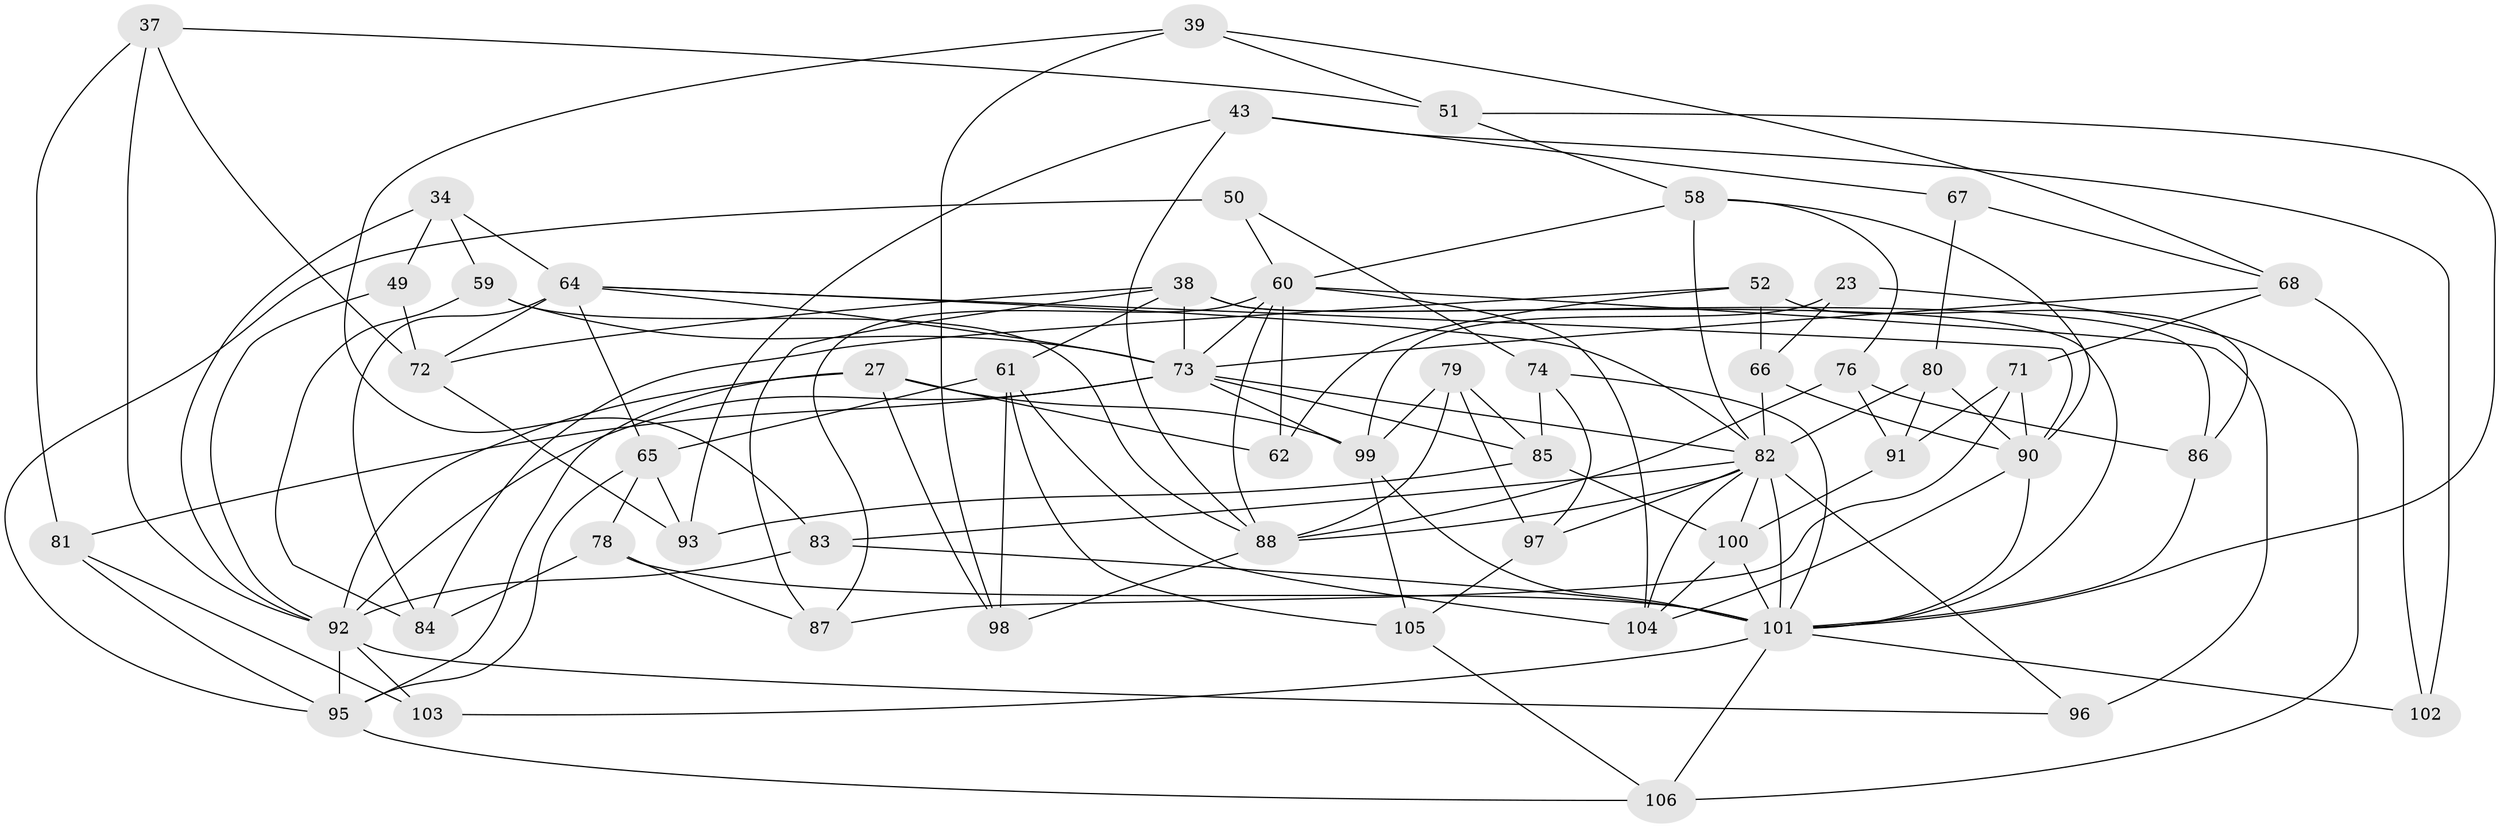 // original degree distribution, {4: 1.0}
// Generated by graph-tools (version 1.1) at 2025/56/03/09/25 04:56:44]
// undirected, 53 vertices, 130 edges
graph export_dot {
graph [start="1"]
  node [color=gray90,style=filled];
  23;
  27 [super="+6"];
  34 [super="+33"];
  37;
  38 [super="+36"];
  39;
  43;
  49;
  50;
  51;
  52;
  58 [super="+48"];
  59;
  60 [super="+55+28"];
  61 [super="+46"];
  62;
  64 [super="+5+29+9"];
  65 [super="+54"];
  66 [super="+14"];
  67;
  68 [super="+20"];
  71;
  72 [super="+53"];
  73 [super="+2+22+42+69"];
  74;
  76;
  78;
  79 [super="+41"];
  80 [super="+10"];
  81;
  82 [super="+32+44+26"];
  83;
  84;
  85 [super="+31"];
  86;
  87;
  88 [super="+12+18"];
  90 [super="+15+56"];
  91;
  92 [super="+24+35"];
  93;
  95 [super="+75"];
  96;
  97;
  98;
  99 [super="+89+30+47"];
  100 [super="+70"];
  101 [super="+19+77+40+57"];
  102;
  103 [super="+94"];
  104 [super="+13"];
  105;
  106;
  23 -- 106;
  23 -- 66 [weight=2];
  23 -- 99;
  27 -- 62 [weight=2];
  27 -- 98;
  27 -- 92;
  27 -- 99;
  27 -- 95;
  34 -- 59;
  34 -- 64 [weight=2];
  34 -- 49 [weight=2];
  34 -- 92;
  37 -- 51;
  37 -- 81;
  37 -- 72;
  37 -- 92;
  38 -- 87;
  38 -- 73;
  38 -- 101;
  38 -- 72;
  38 -- 61;
  38 -- 86;
  39 -- 51;
  39 -- 98;
  39 -- 83;
  39 -- 68;
  43 -- 102;
  43 -- 93;
  43 -- 67;
  43 -- 88;
  49 -- 72;
  49 -- 92;
  50 -- 60;
  50 -- 74;
  50 -- 95 [weight=2];
  51 -- 58;
  51 -- 101;
  52 -- 84;
  52 -- 66;
  52 -- 62;
  52 -- 86;
  58 -- 76;
  58 -- 90;
  58 -- 60;
  58 -- 82 [weight=2];
  59 -- 84;
  59 -- 88;
  59 -- 73;
  60 -- 96 [weight=2];
  60 -- 104;
  60 -- 73 [weight=2];
  60 -- 87;
  60 -- 88;
  60 -- 62;
  61 -- 104 [weight=2];
  61 -- 105;
  61 -- 65;
  61 -- 98;
  64 -- 73;
  64 -- 72 [weight=2];
  64 -- 84;
  64 -- 65;
  64 -- 90 [weight=2];
  64 -- 82;
  65 -- 78;
  65 -- 95 [weight=2];
  65 -- 93;
  66 -- 90;
  66 -- 82 [weight=2];
  67 -- 80 [weight=2];
  67 -- 68;
  68 -- 102 [weight=2];
  68 -- 71;
  68 -- 73;
  71 -- 91;
  71 -- 87;
  71 -- 90;
  72 -- 93;
  73 -- 99 [weight=3];
  73 -- 82;
  73 -- 92 [weight=2];
  73 -- 81;
  73 -- 85;
  74 -- 85;
  74 -- 97;
  74 -- 101;
  76 -- 91;
  76 -- 86;
  76 -- 88;
  78 -- 84;
  78 -- 87;
  78 -- 101;
  79 -- 85;
  79 -- 99 [weight=2];
  79 -- 88 [weight=2];
  79 -- 97;
  80 -- 91;
  80 -- 90 [weight=2];
  80 -- 82;
  81 -- 103;
  81 -- 95;
  82 -- 83;
  82 -- 96;
  82 -- 100;
  82 -- 97;
  82 -- 101;
  82 -- 104;
  82 -- 88;
  83 -- 92;
  83 -- 101;
  85 -- 100 [weight=2];
  85 -- 93;
  86 -- 101;
  88 -- 98;
  90 -- 104;
  90 -- 101 [weight=2];
  91 -- 100;
  92 -- 96;
  92 -- 103 [weight=3];
  92 -- 95 [weight=3];
  95 -- 106;
  97 -- 105;
  99 -- 105;
  99 -- 101 [weight=2];
  100 -- 101;
  100 -- 104;
  101 -- 102;
  101 -- 103 [weight=2];
  101 -- 106;
  105 -- 106;
}
